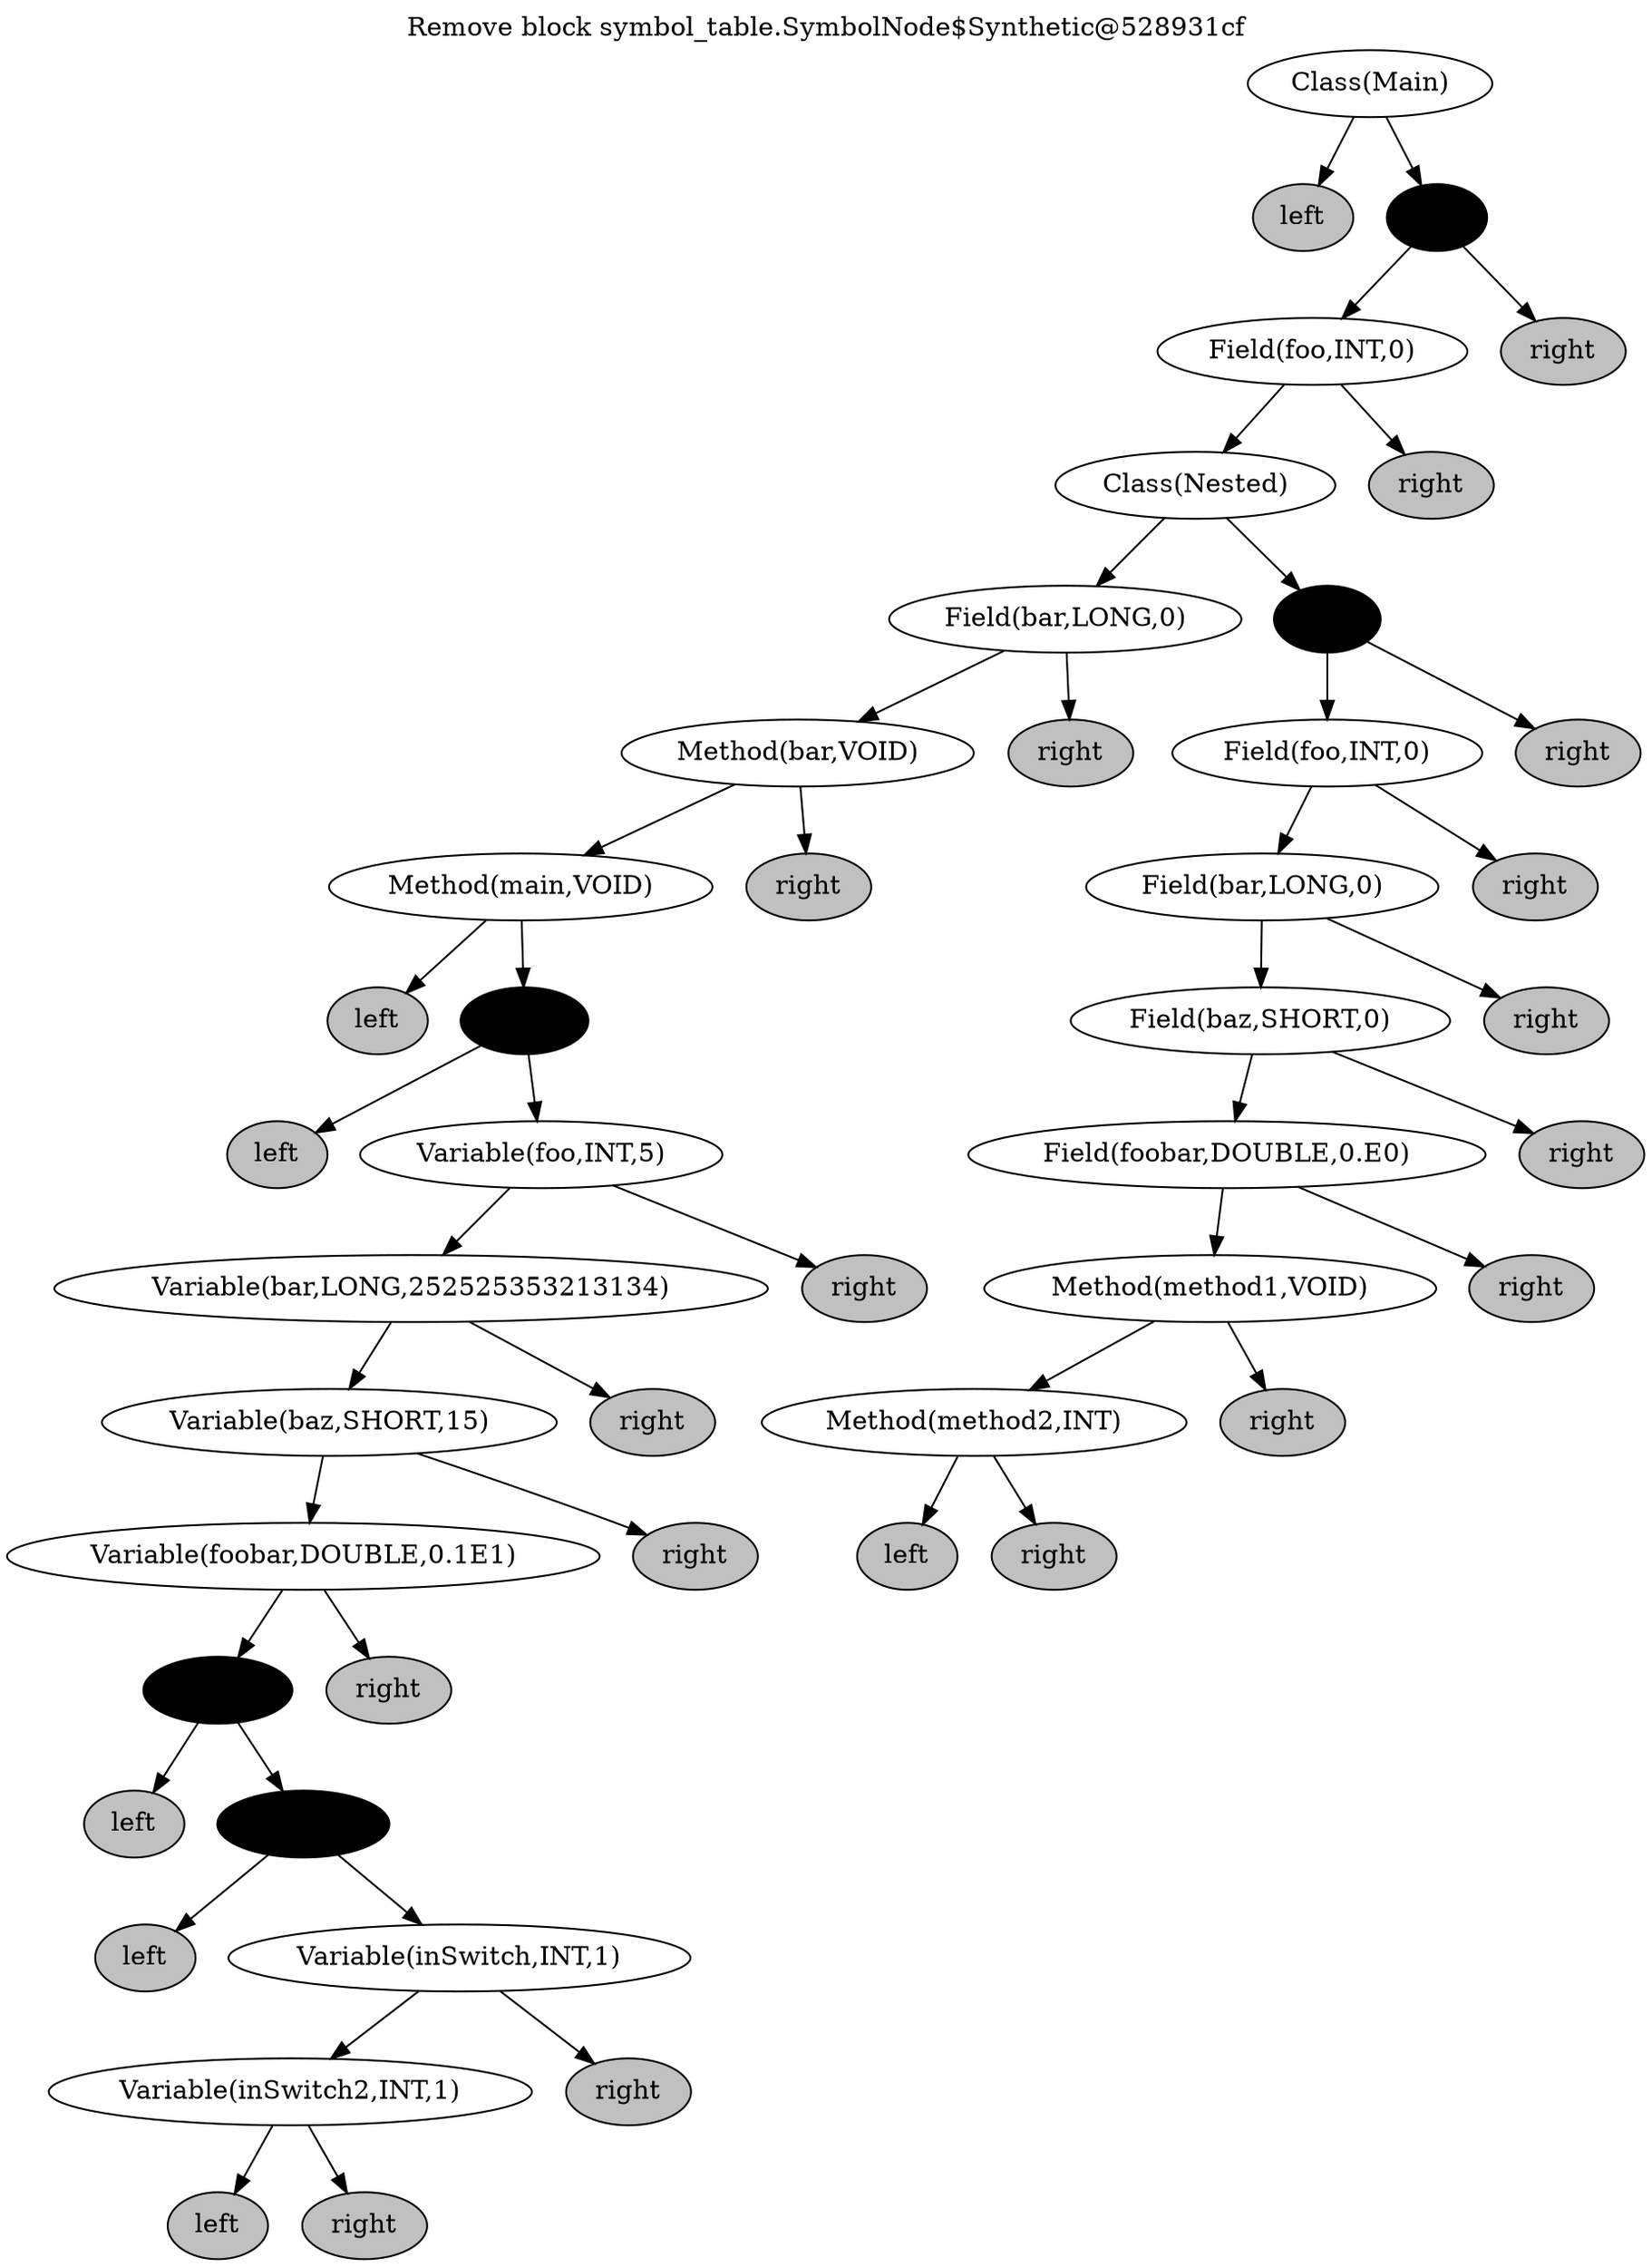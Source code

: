 digraph G {
	n0 [label="Class(Main)"];
	n0 -> n1;
	n0 -> n2;
	n1 [label="left", style=filled, fillcolor=gray];
	n2 [style=filled, fillcolor=black];
	n2 -> n5;
	n2 -> n6;
	n5 [label="Field(foo,INT,0)"];
	n5 -> n11;
	n5 -> n12;
	n11 [label="Class(Nested)"];
	n11 -> n23;
	n11 -> n24;
	n23 [label="Field(bar,LONG,0)"];
	n23 -> n47;
	n23 -> n48;
	n47 [label="Method(bar,VOID)"];
	n47 -> n95;
	n47 -> n96;
	n95 [label="Method(main,VOID)"];
	n95 -> n191;
	n95 -> n192;
	n191 [label="left", style=filled, fillcolor=gray];
	n192 [style=filled, fillcolor=black];
	n192 -> n385;
	n192 -> n386;
	n385 [label="left", style=filled, fillcolor=gray];
	n386 [label="Variable(foo,INT,5)"];
	n386 -> n773;
	n386 -> n774;
	n773 [label="Variable(bar,LONG,252525353213134)"];
	n773 -> n1547;
	n773 -> n1548;
	n1547 [label="Variable(baz,SHORT,15)"];
	n1547 -> n3095;
	n1547 -> n3096;
	n3095 [label="Variable(foobar,DOUBLE,0.1E1)"];
	n3095 -> n6191;
	n3095 -> n6192;
	n6191 [style=filled, fillcolor=black];
	n6191 -> n12383;
	n6191 -> n12384;
	n12383 [label="left", style=filled, fillcolor=gray];
	n12384 [style=filled, fillcolor=black];
	n12384 -> n24769;
	n12384 -> n24770;
	n24769 [label="left", style=filled, fillcolor=gray];
	n24770 [label="Variable(inSwitch,INT,1)"];
	n24770 -> n49541;
	n24770 -> n49542;
	n49541 [label="Variable(inSwitch2,INT,1)"];
	n49541 -> n99083;
	n49541 -> n99084;
	n99083 [label="left", style=filled, fillcolor=gray];
	n99084 [label="right", style=filled, fillcolor=gray];
	n49542 [label="right", style=filled, fillcolor=gray];
	n6192 [label="right", style=filled, fillcolor=gray];
	n3096 [label="right", style=filled, fillcolor=gray];
	n1548 [label="right", style=filled, fillcolor=gray];
	n774 [label="right", style=filled, fillcolor=gray];
	n96 [label="right", style=filled, fillcolor=gray];
	n48 [label="right", style=filled, fillcolor=gray];
	n24 [style=filled, fillcolor=black];
	n24 -> n49;
	n24 -> n50;
	n49 [label="Field(foo,INT,0)"];
	n49 -> n99;
	n49 -> n100;
	n99 [label="Field(bar,LONG,0)"];
	n99 -> n199;
	n99 -> n200;
	n199 [label="Field(baz,SHORT,0)"];
	n199 -> n399;
	n199 -> n400;
	n399 [label="Field(foobar,DOUBLE,0.E0)"];
	n399 -> n799;
	n399 -> n800;
	n799 [label="Method(method1,VOID)"];
	n799 -> n1599;
	n799 -> n1600;
	n1599 [label="Method(method2,INT)"];
	n1599 -> n3199;
	n1599 -> n3200;
	n3199 [label="left", style=filled, fillcolor=gray];
	n3200 [label="right", style=filled, fillcolor=gray];
	n1600 [label="right", style=filled, fillcolor=gray];
	n800 [label="right", style=filled, fillcolor=gray];
	n400 [label="right", style=filled, fillcolor=gray];
	n200 [label="right", style=filled, fillcolor=gray];
	n100 [label="right", style=filled, fillcolor=gray];
	n50 [label="right", style=filled, fillcolor=gray];
	n12 [label="right", style=filled, fillcolor=gray];
	n6 [label="right", style=filled, fillcolor=gray];
labelloc="t";
label="Remove block symbol_table.SymbolNode$Synthetic@528931cf";
}
